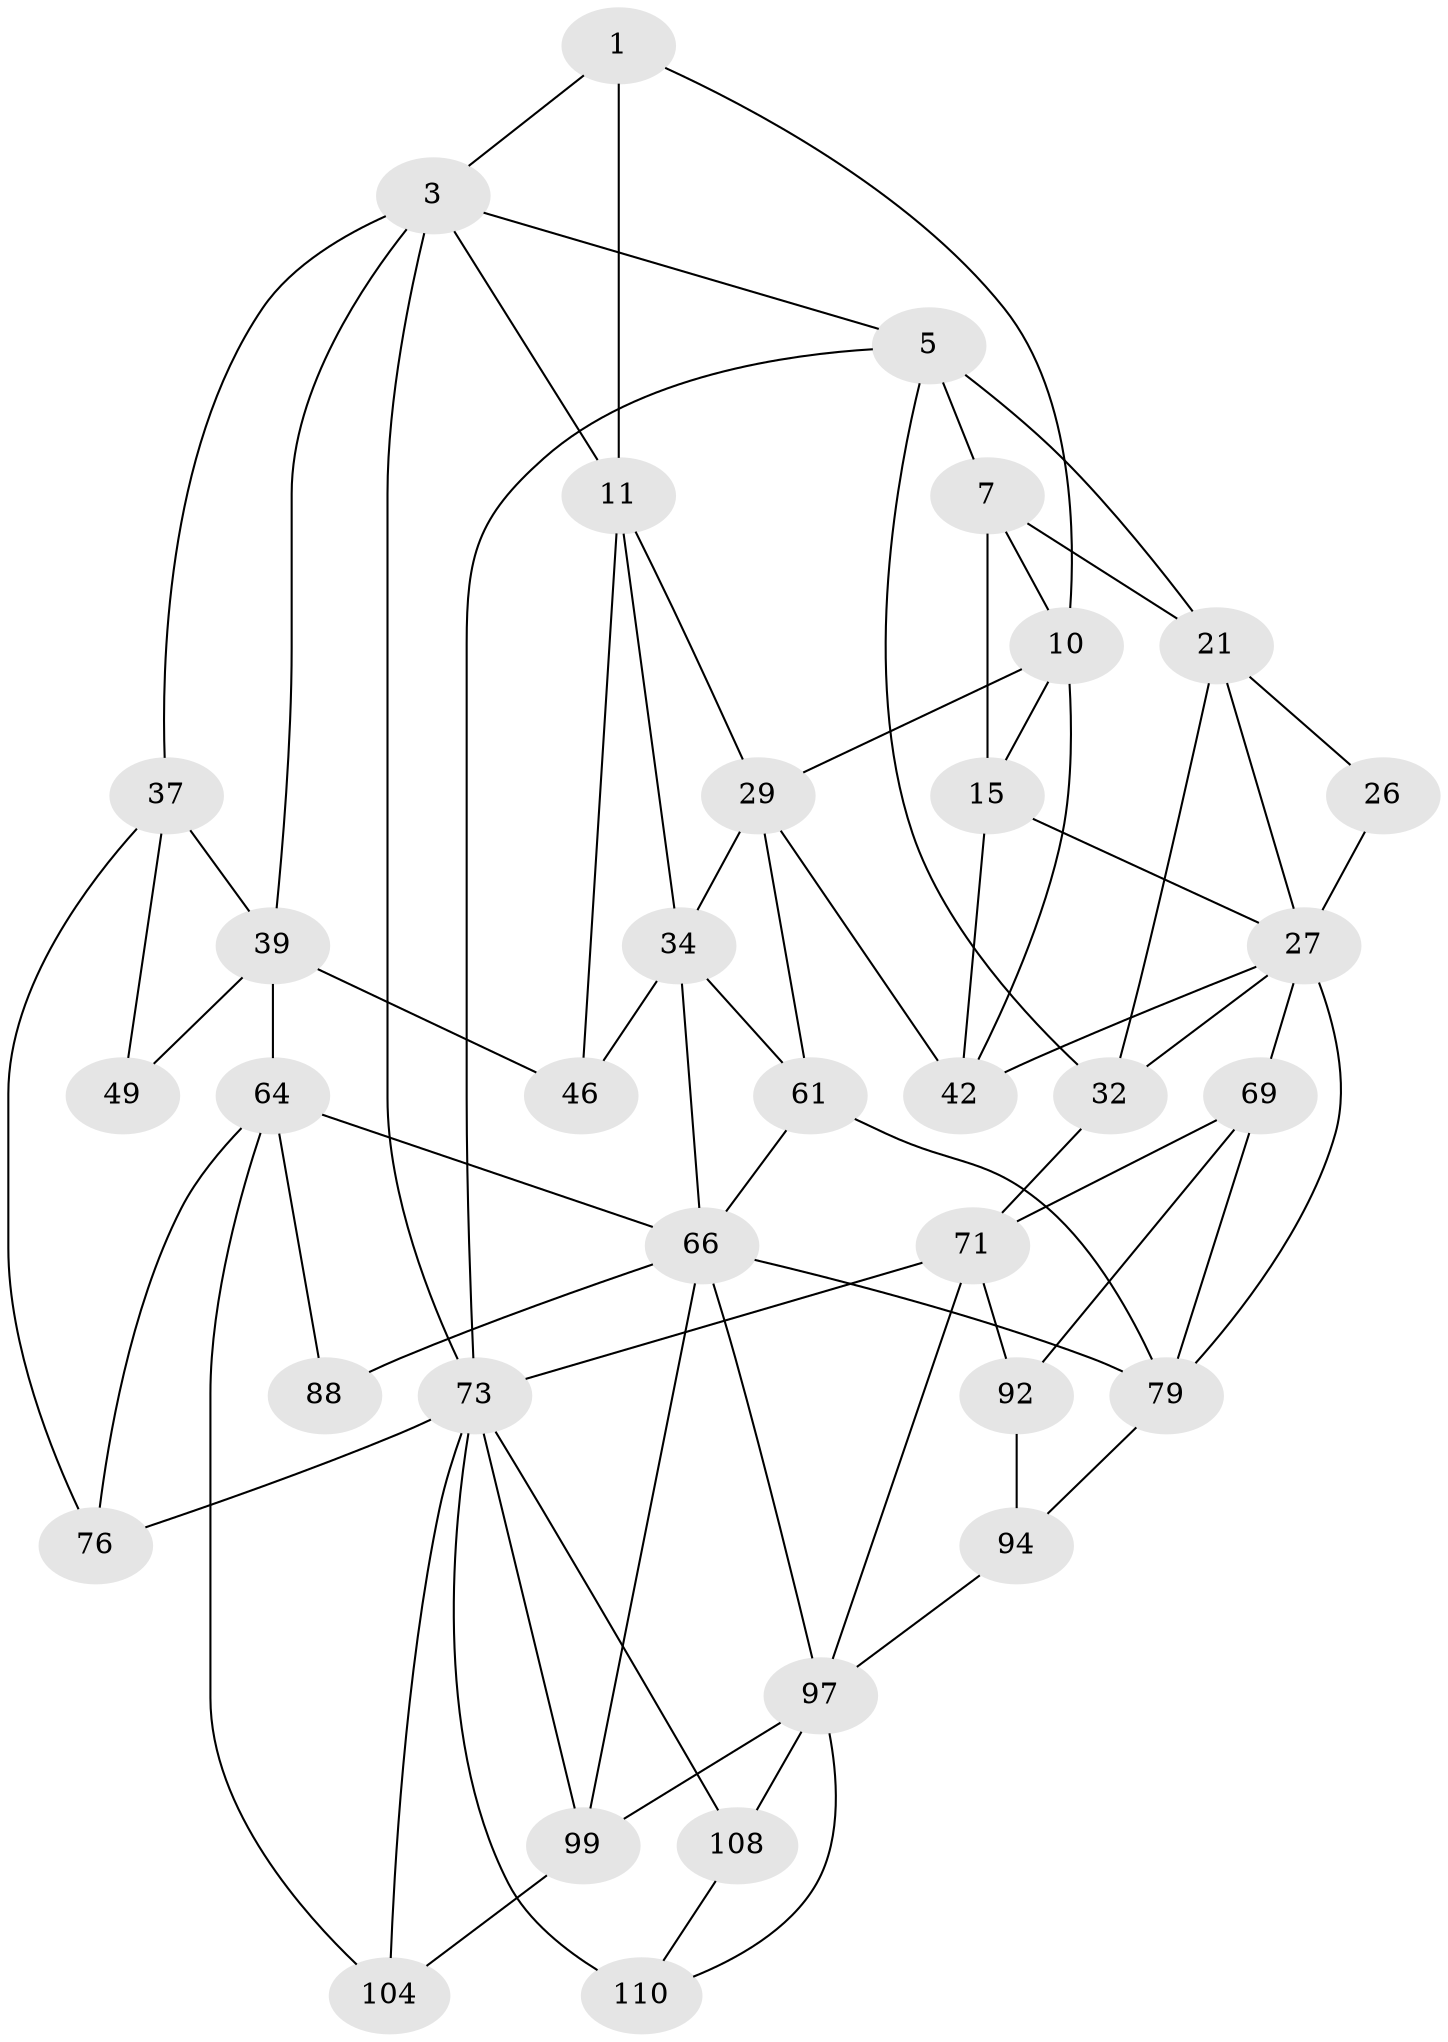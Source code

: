 // original degree distribution, {3: 0.034482758620689655, 5: 0.5344827586206896, 4: 0.20689655172413793, 6: 0.22413793103448276}
// Generated by graph-tools (version 1.1) at 2025/21/03/04/25 18:21:34]
// undirected, 34 vertices, 73 edges
graph export_dot {
graph [start="1"]
  node [color=gray90,style=filled];
  1 [pos="+0.38061874108487037+0",super="+2+9"];
  3 [pos="+0.9835939240719612+0",super="+4+18"];
  5 [pos="+0+0",super="+6+24"];
  7 [pos="+0.12650470136067876+0",super="+8+17"];
  10 [pos="+0.3244751533265859+0.07274832795208563",super="+13"];
  11 [pos="+0.5502720661379714+0",super="+12+19"];
  15 [pos="+0.30918239388131813+0.10911345997576563",super="+16+43"];
  21 [pos="+0.04161478435443577+0.07142384225249282",super="+22"];
  26 [pos="+0.11180108690587909+0.09440682574138931"];
  27 [pos="+0.14912801589703623+0.2306987917217128",super="+28"];
  29 [pos="+0.4246594668383459+0.09798279081289568",super="+36"];
  32 [pos="+0.054210765070315935+0.2843452354456554",super="+67"];
  34 [pos="+0.6050163757647224+0.17480316498019022",super="+54+35"];
  37 [pos="+1+0",super="+50+38"];
  39 [pos="+0.8956074223265835+0.1602809317778115",super="+40+48"];
  42 [pos="+0.3817087835450403+0.253136051682303",super="+45"];
  46 [pos="+0.7902186150997027+0.2600293809589295",super="+53"];
  49 [pos="+1+0.3337648219899949"];
  61 [pos="+0.4544336044794987+0.45630882794622574",super="+62+85"];
  64 [pos="+0.7868956348458488+0.4287083871753065",super="+65+78"];
  66 [pos="+0.7126698601554108+0.4367410704155666",super="+72"];
  69 [pos="+0.17095739884854053+0.4661017926541488",super="+84+70"];
  71 [pos="+0+0.4770908103992027",super="+80"];
  73 [pos="+1+1",super="+114+81+74"];
  76 [pos="+1+0.5572757934387383",super="+77"];
  79 [pos="+0.2839278035280213+0.5217532483492766",super="+82"];
  88 [pos="+0.6677264355900361+0.6934732399162723"];
  92 [pos="+0.14786842950464824+0.5643286738610284",super="+95"];
  94 [pos="+0.2358898135352158+0.636558583571992"];
  97 [pos="+0.4056317977916086+0.7761936415667465",super="+100+98"];
  99 [pos="+0.4818529255726251+0.8051330086750519",super="+107"];
  104 [pos="+0.8008215949355888+0.8186178294898798"];
  108 [pos="+0.17440143566201943+0.7846485139978621"];
  110 [pos="+0.35769292863923663+0.8540236872220874",super="+111"];
  1 -- 3;
  1 -- 11 [weight=2];
  1 -- 10;
  3 -- 73;
  3 -- 5;
  3 -- 37;
  3 -- 39;
  3 -- 11;
  5 -- 21 [weight=2];
  5 -- 7;
  5 -- 73;
  5 -- 32;
  7 -- 10;
  7 -- 21;
  7 -- 15;
  10 -- 42;
  10 -- 29;
  10 -- 15;
  11 -- 29;
  11 -- 34;
  11 -- 46;
  15 -- 27 [weight=2];
  15 -- 42 [weight=2];
  21 -- 32;
  21 -- 26;
  21 -- 27;
  26 -- 27;
  27 -- 32;
  27 -- 69;
  27 -- 79;
  27 -- 42;
  29 -- 34;
  29 -- 61;
  29 -- 42 [weight=2];
  32 -- 71;
  34 -- 66 [weight=2];
  34 -- 61;
  34 -- 46;
  37 -- 49 [weight=2];
  37 -- 39 [weight=2];
  37 -- 76;
  39 -- 46 [weight=2];
  39 -- 64;
  39 -- 49;
  61 -- 79 [weight=2];
  61 -- 66;
  64 -- 66;
  64 -- 88 [weight=2];
  64 -- 104;
  64 -- 76 [weight=2];
  66 -- 97;
  66 -- 99;
  66 -- 88;
  66 -- 79;
  69 -- 92 [weight=2];
  69 -- 71;
  69 -- 79;
  71 -- 73;
  71 -- 92;
  71 -- 97;
  73 -- 99;
  73 -- 110 [weight=2];
  73 -- 108;
  73 -- 104;
  73 -- 76;
  79 -- 94;
  92 -- 94;
  94 -- 97;
  97 -- 99;
  97 -- 110;
  97 -- 108;
  99 -- 104;
  108 -- 110;
}
